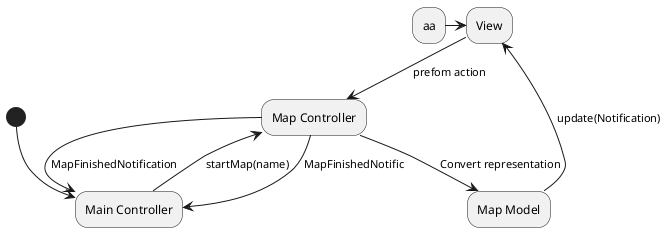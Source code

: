 @startuml img/activity_img01.png
skinparam componentStyle uml2
(*) --> "Main Controller"
-down->[startMap(name)] "Map Controller"

"Map Controller" -->[MapFinishedNotific] "Main Controller"
"Map Controller" -->[MapFinishedNotification] "Main Controller"

"View" -->[prefom action]"Map Controller"
-->[Convert representation] "Map Model" 
-->[update(Notification)] "View"


"aa" -right-> "View"

@enduml

  --> "Display Start Dialog"
  -right-> "Display Win Conditions"
  --> "Place Units"
  -left-> "Battle"
  
  "Load Map" -->  "Player Won?"
  
  if "Player Won?" then
  	-right->[yes] "Display End Dialog"
  	if "More Maps?" then
  		-->[next] "Load Map"
  	else
  		--> "Game Finished"
  	endif
  else 
  	-->[no] "Gameover"
  endif


